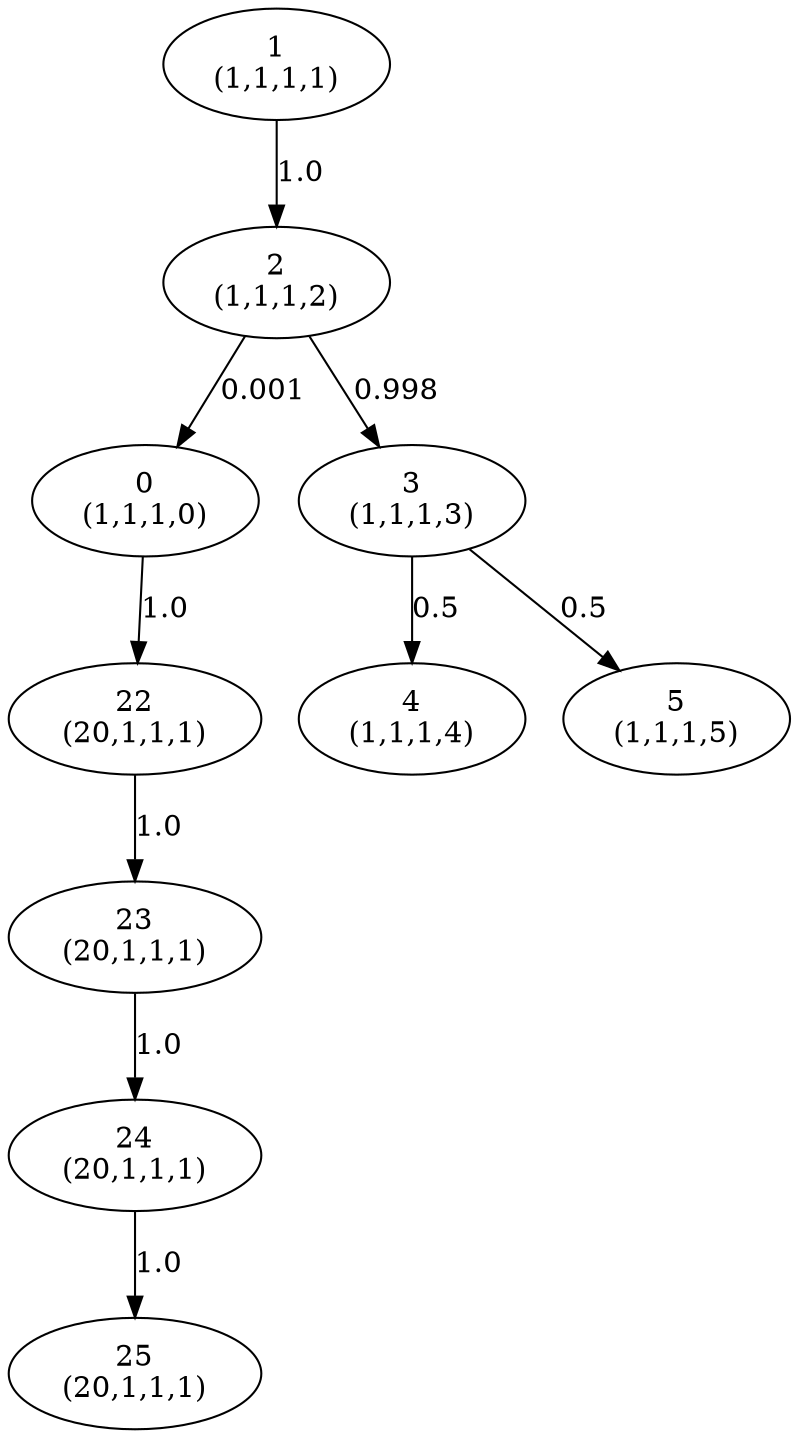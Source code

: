 digraph {
    0 [label="0\n(1,1,1,0)"];
    1 [label="1\n(1,1,1,1)"];
    2 [label="2\n(1,1,1,2)"];
    3 [label="3\n(1,1,1,3)"];
    4 [label="4\n(1,1,1,4)"];
    5 [label="5\n(1,1,1,5)"];
    28 [label="22\n(20,1,1,1)"];
    29 [label="23\n(20,1,1,1)"];
    30 [label="24\n(20,1,1,1)"];
    31 [label="25\n(20,1,1,1)"];
    0 -> 28 [label=1.0];
    1 -> 2 [label=1.0];
    2 -> 0 [label=0.001];
    2 -> 3 [label=0.998];
    3 -> 4 [label=0.5];
    3 -> 5 [label=0.5];
    28 -> 29 [label=1.0];
    29 -> 30 [label=1.0];
    30 -> 31 [label=1.0];
}
